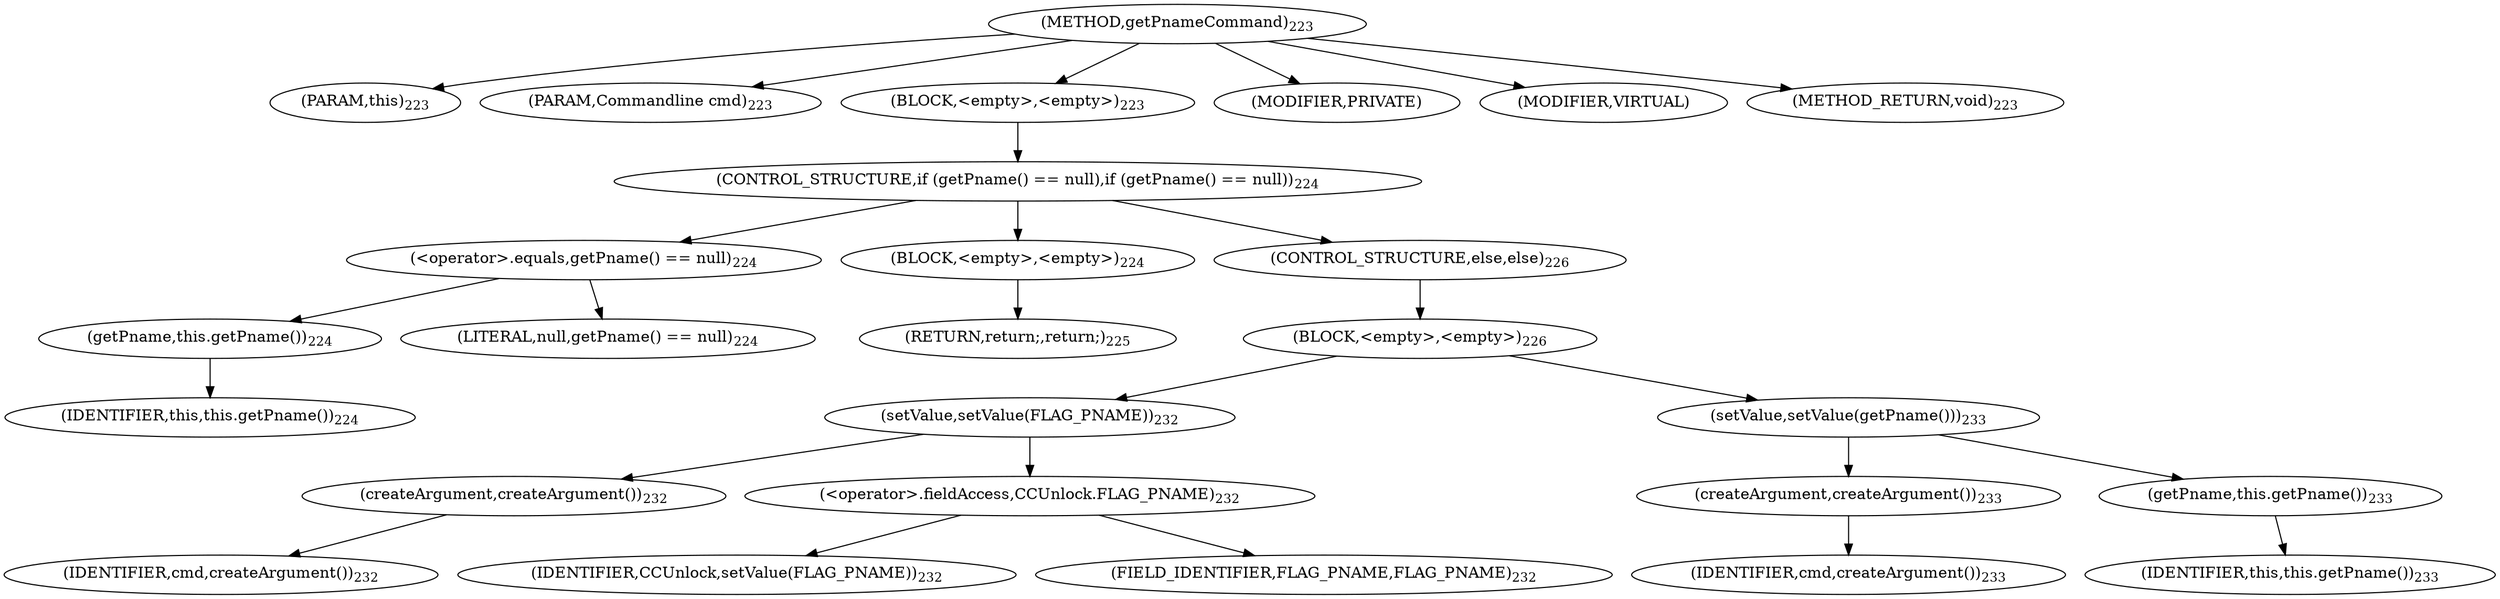 digraph "getPnameCommand" {  
"264" [label = <(METHOD,getPnameCommand)<SUB>223</SUB>> ]
"34" [label = <(PARAM,this)<SUB>223</SUB>> ]
"265" [label = <(PARAM,Commandline cmd)<SUB>223</SUB>> ]
"266" [label = <(BLOCK,&lt;empty&gt;,&lt;empty&gt;)<SUB>223</SUB>> ]
"267" [label = <(CONTROL_STRUCTURE,if (getPname() == null),if (getPname() == null))<SUB>224</SUB>> ]
"268" [label = <(&lt;operator&gt;.equals,getPname() == null)<SUB>224</SUB>> ]
"269" [label = <(getPname,this.getPname())<SUB>224</SUB>> ]
"33" [label = <(IDENTIFIER,this,this.getPname())<SUB>224</SUB>> ]
"270" [label = <(LITERAL,null,getPname() == null)<SUB>224</SUB>> ]
"271" [label = <(BLOCK,&lt;empty&gt;,&lt;empty&gt;)<SUB>224</SUB>> ]
"272" [label = <(RETURN,return;,return;)<SUB>225</SUB>> ]
"273" [label = <(CONTROL_STRUCTURE,else,else)<SUB>226</SUB>> ]
"274" [label = <(BLOCK,&lt;empty&gt;,&lt;empty&gt;)<SUB>226</SUB>> ]
"275" [label = <(setValue,setValue(FLAG_PNAME))<SUB>232</SUB>> ]
"276" [label = <(createArgument,createArgument())<SUB>232</SUB>> ]
"277" [label = <(IDENTIFIER,cmd,createArgument())<SUB>232</SUB>> ]
"278" [label = <(&lt;operator&gt;.fieldAccess,CCUnlock.FLAG_PNAME)<SUB>232</SUB>> ]
"279" [label = <(IDENTIFIER,CCUnlock,setValue(FLAG_PNAME))<SUB>232</SUB>> ]
"280" [label = <(FIELD_IDENTIFIER,FLAG_PNAME,FLAG_PNAME)<SUB>232</SUB>> ]
"281" [label = <(setValue,setValue(getPname()))<SUB>233</SUB>> ]
"282" [label = <(createArgument,createArgument())<SUB>233</SUB>> ]
"283" [label = <(IDENTIFIER,cmd,createArgument())<SUB>233</SUB>> ]
"284" [label = <(getPname,this.getPname())<SUB>233</SUB>> ]
"35" [label = <(IDENTIFIER,this,this.getPname())<SUB>233</SUB>> ]
"285" [label = <(MODIFIER,PRIVATE)> ]
"286" [label = <(MODIFIER,VIRTUAL)> ]
"287" [label = <(METHOD_RETURN,void)<SUB>223</SUB>> ]
  "264" -> "34" 
  "264" -> "265" 
  "264" -> "266" 
  "264" -> "285" 
  "264" -> "286" 
  "264" -> "287" 
  "266" -> "267" 
  "267" -> "268" 
  "267" -> "271" 
  "267" -> "273" 
  "268" -> "269" 
  "268" -> "270" 
  "269" -> "33" 
  "271" -> "272" 
  "273" -> "274" 
  "274" -> "275" 
  "274" -> "281" 
  "275" -> "276" 
  "275" -> "278" 
  "276" -> "277" 
  "278" -> "279" 
  "278" -> "280" 
  "281" -> "282" 
  "281" -> "284" 
  "282" -> "283" 
  "284" -> "35" 
}
